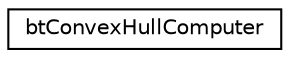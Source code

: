 digraph "Graphical Class Hierarchy"
{
  edge [fontname="Helvetica",fontsize="10",labelfontname="Helvetica",labelfontsize="10"];
  node [fontname="Helvetica",fontsize="10",shape=record];
  rankdir="LR";
  Node1 [label="btConvexHullComputer",height=0.2,width=0.4,color="black", fillcolor="white", style="filled",URL="$classbt_convex_hull_computer.html"];
}

